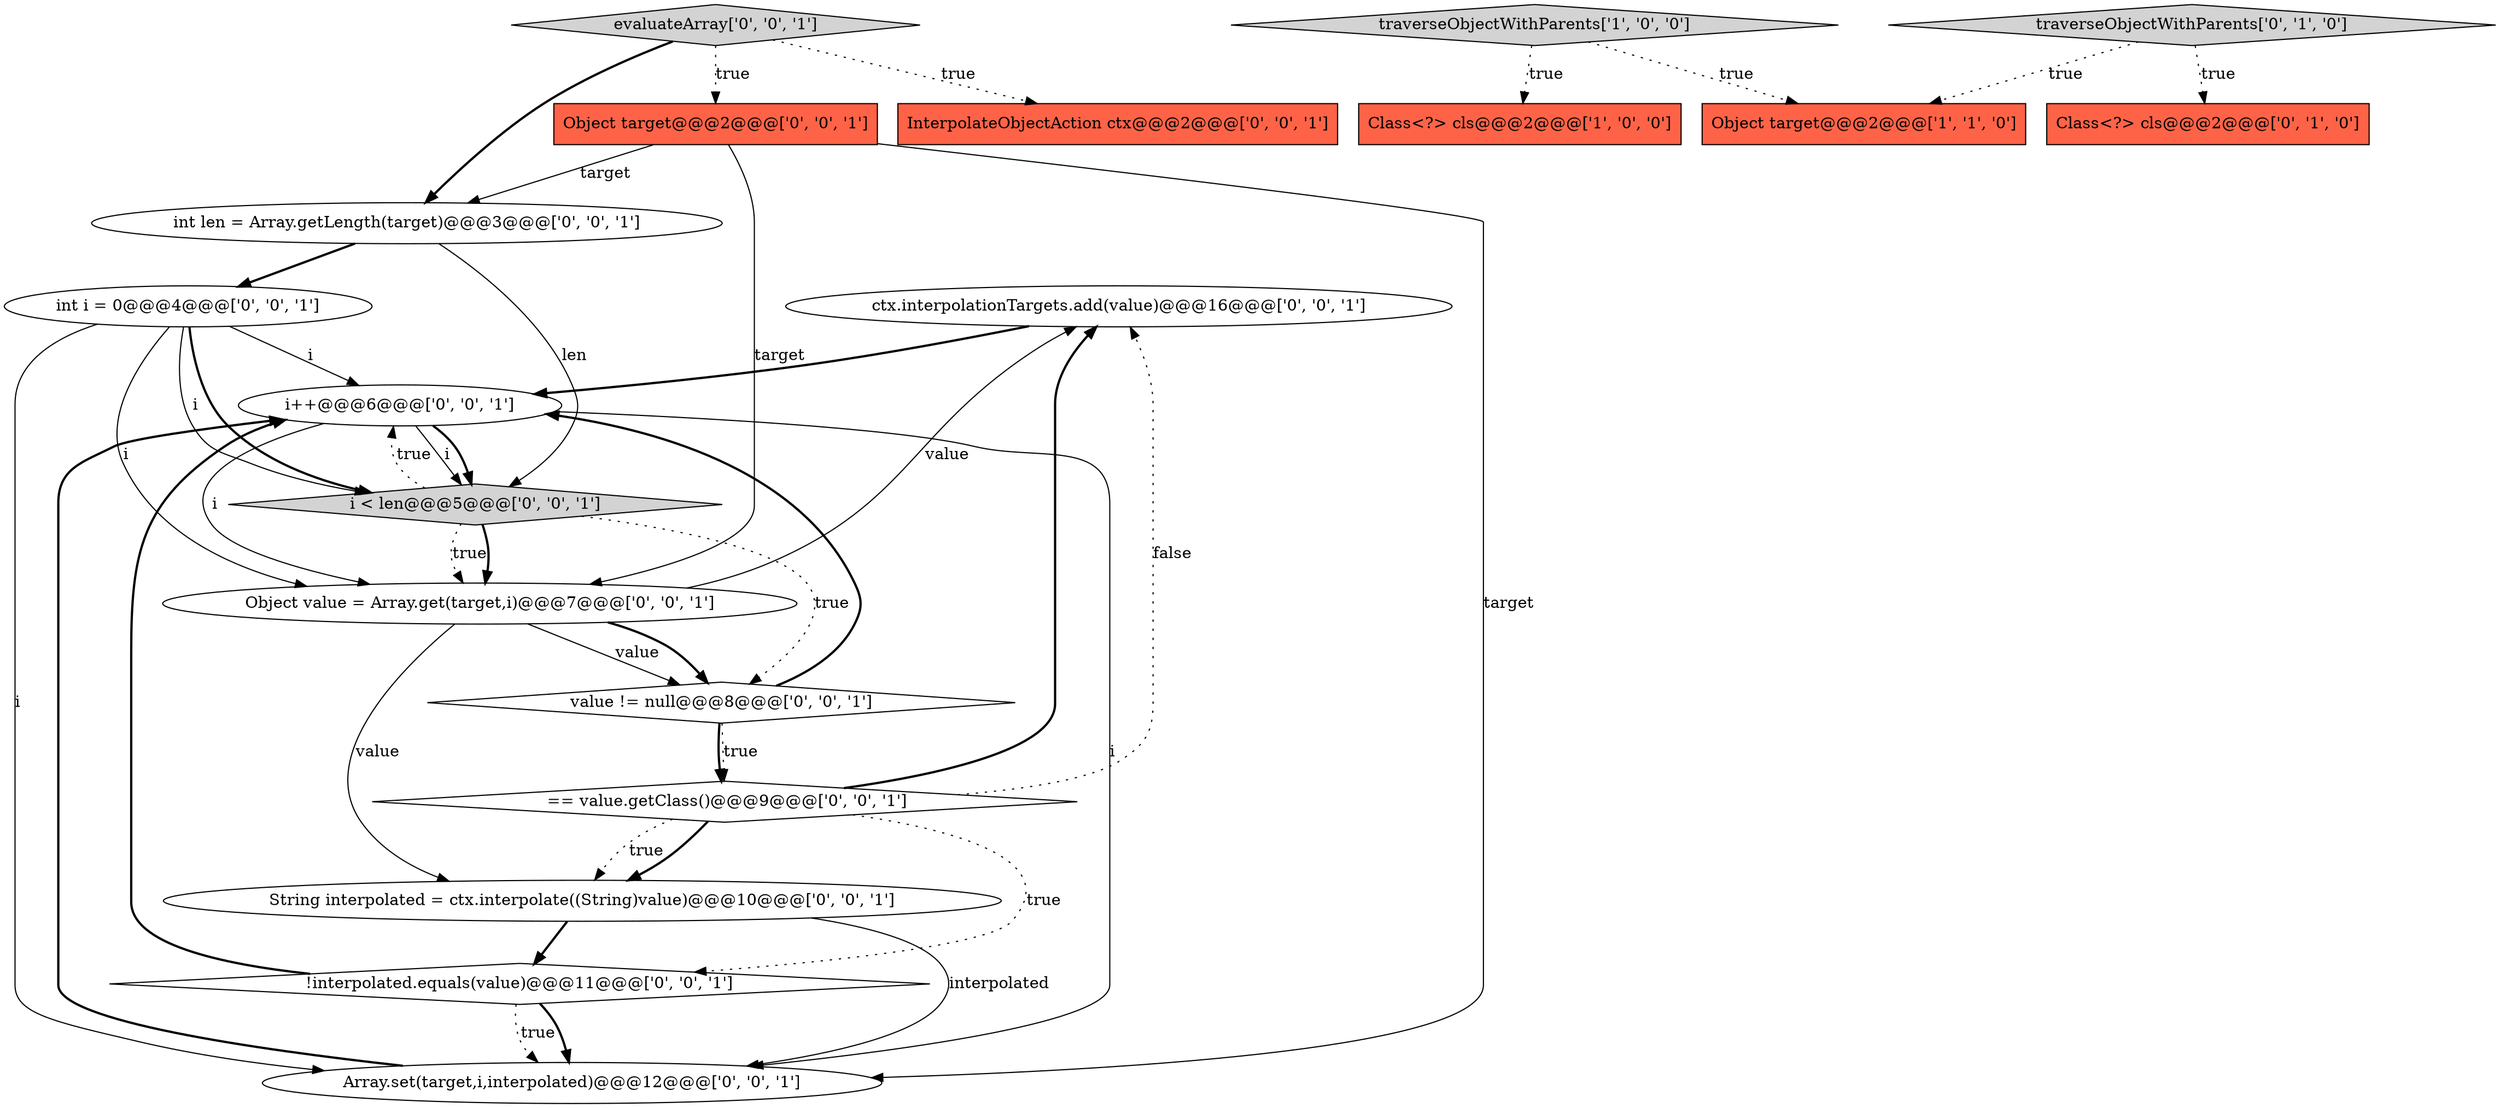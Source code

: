 digraph {
17 [style = filled, label = "ctx.interpolationTargets.add(value)@@@16@@@['0', '0', '1']", fillcolor = white, shape = ellipse image = "AAA0AAABBB3BBB"];
7 [style = filled, label = "Array.set(target,i,interpolated)@@@12@@@['0', '0', '1']", fillcolor = white, shape = ellipse image = "AAA0AAABBB3BBB"];
1 [style = filled, label = "Class<?> cls@@@2@@@['1', '0', '0']", fillcolor = tomato, shape = box image = "AAA0AAABBB1BBB"];
9 [style = filled, label = " == value.getClass()@@@9@@@['0', '0', '1']", fillcolor = white, shape = diamond image = "AAA0AAABBB3BBB"];
2 [style = filled, label = "Object target@@@2@@@['1', '1', '0']", fillcolor = tomato, shape = box image = "AAA0AAABBB1BBB"];
8 [style = filled, label = "evaluateArray['0', '0', '1']", fillcolor = lightgray, shape = diamond image = "AAA0AAABBB3BBB"];
3 [style = filled, label = "traverseObjectWithParents['0', '1', '0']", fillcolor = lightgray, shape = diamond image = "AAA0AAABBB2BBB"];
5 [style = filled, label = "int len = Array.getLength(target)@@@3@@@['0', '0', '1']", fillcolor = white, shape = ellipse image = "AAA0AAABBB3BBB"];
18 [style = filled, label = "i++@@@6@@@['0', '0', '1']", fillcolor = white, shape = ellipse image = "AAA0AAABBB3BBB"];
4 [style = filled, label = "Class<?> cls@@@2@@@['0', '1', '0']", fillcolor = tomato, shape = box image = "AAA0AAABBB2BBB"];
6 [style = filled, label = "!interpolated.equals(value)@@@11@@@['0', '0', '1']", fillcolor = white, shape = diamond image = "AAA0AAABBB3BBB"];
0 [style = filled, label = "traverseObjectWithParents['1', '0', '0']", fillcolor = lightgray, shape = diamond image = "AAA0AAABBB1BBB"];
14 [style = filled, label = "Object value = Array.get(target,i)@@@7@@@['0', '0', '1']", fillcolor = white, shape = ellipse image = "AAA0AAABBB3BBB"];
16 [style = filled, label = "i < len@@@5@@@['0', '0', '1']", fillcolor = lightgray, shape = diamond image = "AAA0AAABBB3BBB"];
13 [style = filled, label = "value != null@@@8@@@['0', '0', '1']", fillcolor = white, shape = diamond image = "AAA0AAABBB3BBB"];
12 [style = filled, label = "int i = 0@@@4@@@['0', '0', '1']", fillcolor = white, shape = ellipse image = "AAA0AAABBB3BBB"];
10 [style = filled, label = "String interpolated = ctx.interpolate((String)value)@@@10@@@['0', '0', '1']", fillcolor = white, shape = ellipse image = "AAA0AAABBB3BBB"];
11 [style = filled, label = "Object target@@@2@@@['0', '0', '1']", fillcolor = tomato, shape = box image = "AAA0AAABBB3BBB"];
15 [style = filled, label = "InterpolateObjectAction ctx@@@2@@@['0', '0', '1']", fillcolor = tomato, shape = box image = "AAA0AAABBB3BBB"];
0->2 [style = dotted, label="true"];
8->11 [style = dotted, label="true"];
14->17 [style = solid, label="value"];
6->18 [style = bold, label=""];
0->1 [style = dotted, label="true"];
8->5 [style = bold, label=""];
10->6 [style = bold, label=""];
14->13 [style = solid, label="value"];
6->7 [style = dotted, label="true"];
7->18 [style = bold, label=""];
16->18 [style = dotted, label="true"];
16->14 [style = dotted, label="true"];
14->13 [style = bold, label=""];
16->13 [style = dotted, label="true"];
14->10 [style = solid, label="value"];
13->9 [style = dotted, label="true"];
9->6 [style = dotted, label="true"];
13->18 [style = bold, label=""];
9->10 [style = dotted, label="true"];
12->7 [style = solid, label="i"];
10->7 [style = solid, label="interpolated"];
12->16 [style = bold, label=""];
18->16 [style = solid, label="i"];
8->15 [style = dotted, label="true"];
11->14 [style = solid, label="target"];
3->4 [style = dotted, label="true"];
9->17 [style = bold, label=""];
3->2 [style = dotted, label="true"];
16->14 [style = bold, label=""];
18->16 [style = bold, label=""];
18->7 [style = solid, label="i"];
12->16 [style = solid, label="i"];
5->12 [style = bold, label=""];
11->7 [style = solid, label="target"];
13->9 [style = bold, label=""];
5->16 [style = solid, label="len"];
6->7 [style = bold, label=""];
12->18 [style = solid, label="i"];
11->5 [style = solid, label="target"];
18->14 [style = solid, label="i"];
9->17 [style = dotted, label="false"];
12->14 [style = solid, label="i"];
9->10 [style = bold, label=""];
17->18 [style = bold, label=""];
}
